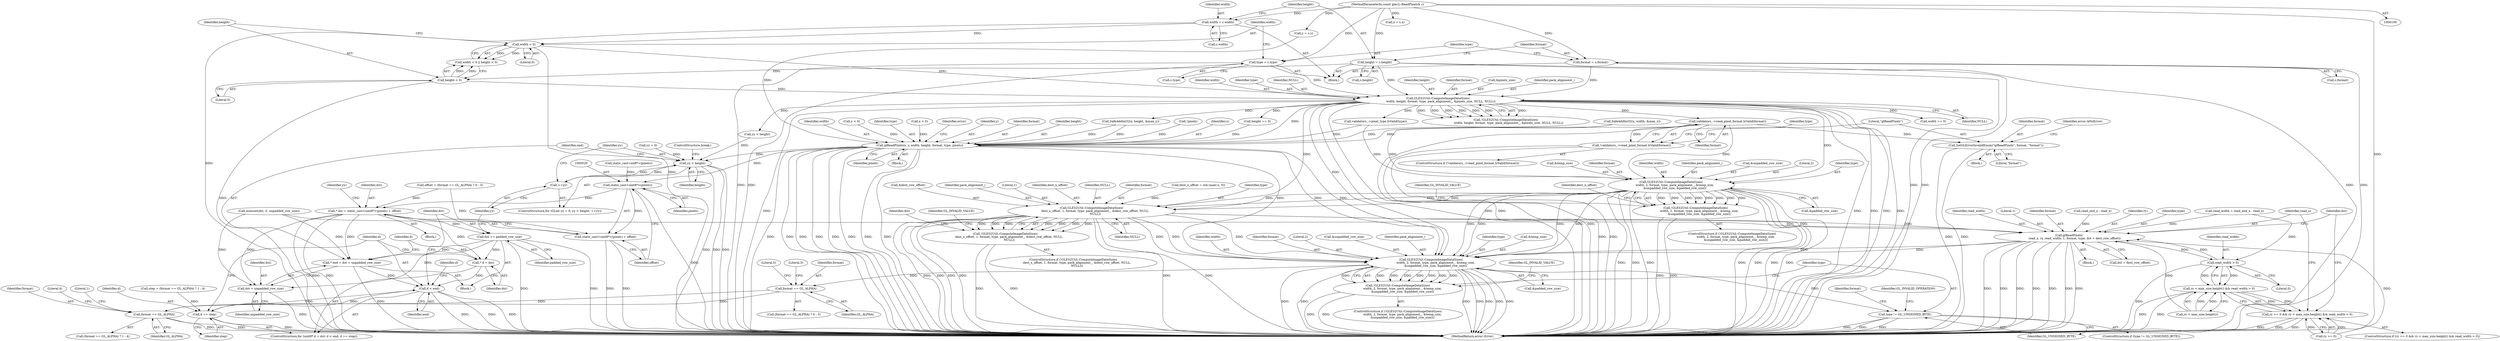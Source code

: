 digraph "0_Chrome_3aad1a37affb1ab70d1897f2b03eb8c077264984_0@API" {
"1000203" [label="(Call,validators_->read_pixel_format.IsValid(format))"];
"1000159" [label="(Call,GLES2Util::ComputeImageDataSizes(\n      width, height, format, type, pack_alignment_, &pixels_size, NULL, NULL))"];
"1000142" [label="(Call,width < 0)"];
"1000117" [label="(Call,width = c.width)"];
"1000102" [label="(MethodParameterIn,const gles2::ReadPixels& c)"];
"1000145" [label="(Call,height < 0)"];
"1000123" [label="(Call,height = c.height)"];
"1000129" [label="(Call,format = c.format)"];
"1000135" [label="(Call,type = c.type)"];
"1000202" [label="(Call,!validators_->read_pixel_format.IsValid(format))"];
"1000206" [label="(Call,SetGLErrorInvalidEnum(\"glReadPixels\", format, \"format\"))"];
"1000292" [label="(Call,GLES2Util::ComputeImageDataSizes(\n        width, 2, format, type, pack_alignment_, &temp_size,\n        &unpadded_row_size, &padded_row_size))"];
"1000291" [label="(Call,!GLES2Util::ComputeImageDataSizes(\n        width, 2, format, type, pack_alignment_, &temp_size,\n        &unpadded_row_size, &padded_row_size))"];
"1000321" [label="(Call,GLES2Util::ComputeImageDataSizes(\n        dest_x_offset, 1, format, type, pack_alignment_, &dest_row_offset, NULL,\n        NULL))"];
"1000320" [label="(Call,!GLES2Util::ComputeImageDataSizes(\n        dest_x_offset, 1, format, type, pack_alignment_, &dest_row_offset, NULL,\n        NULL))"];
"1000398" [label="(Call,glReadPixels(\n            read_x, ry, read_width, 1, format, type, dst + dest_row_offset))"];
"1000394" [label="(Call,read_width > 0)"];
"1000390" [label="(Call,ry < max_size.height() && read_width > 0)"];
"1000386" [label="(Call,ry >= 0 && ry < max_size.height() && read_width > 0)"];
"1000460" [label="(Call,GLES2Util::ComputeImageDataSizes(\n          width, 2, format, type, pack_alignment_, &temp_size,\n          &unpadded_row_size, &padded_row_size))"];
"1000459" [label="(Call,!GLES2Util::ComputeImageDataSizes(\n          width, 2, format, type, pack_alignment_, &temp_size,\n          &unpadded_row_size, &padded_row_size))"];
"1000480" [label="(Call,type != GL_UNSIGNED_BYTE)"];
"1000501" [label="(Call,format == GL_ALPHA)"];
"1000510" [label="(Call,format == GL_ALPHA)"];
"1000413" [label="(Call,glReadPixels(x, y, width, height, format, type, pixels))"];
"1000519" [label="(Call,static_cast<uint8*>(pixels))"];
"1000516" [label="(Call,* dst = static_cast<uint8*>(pixels) + offset)"];
"1000535" [label="(Call,* end = dst + unpadded_row_size)"];
"1000545" [label="(Call,d < end)"];
"1000548" [label="(Call,d += step)"];
"1000537" [label="(Call,dst + unpadded_row_size)"];
"1000542" [label="(Call,* d = dst)"];
"1000556" [label="(Call,dst += padded_row_size)"];
"1000518" [label="(Call,static_cast<uint8*>(pixels) + offset)"];
"1000528" [label="(Call,yy < height)"];
"1000531" [label="(Call,++yy)"];
"1000249" [label="(Call,SafeAddInt32(y, height, &max_y))"];
"1000519" [label="(Call,static_cast<uint8*>(pixels))"];
"1000326" [label="(Identifier,pack_alignment_)"];
"1000482" [label="(Identifier,GL_UNSIGNED_BYTE)"];
"1000391" [label="(Call,ry < max_size.height())"];
"1000117" [label="(Call,width = c.width)"];
"1000401" [label="(Identifier,read_width)"];
"1000509" [label="(Call,(format == GL_ALPHA) ? 1 : 4)"];
"1000243" [label="(Call,SafeAddInt32(x, width, &max_x))"];
"1000464" [label="(Identifier,type)"];
"1000340" [label="(Identifier,dst)"];
"1000547" [label="(Identifier,end)"];
"1000298" [label="(Call,&temp_size)"];
"1000533" [label="(Block,)"];
"1000295" [label="(Identifier,format)"];
"1000402" [label="(Literal,1)"];
"1000526" [label="(Identifier,yy)"];
"1000293" [label="(Identifier,width)"];
"1000207" [label="(Literal,\"glReadPixels\")"];
"1000514" [label="(Literal,4)"];
"1000500" [label="(Call,(format == GL_ALPHA) ? 0 : 3)"];
"1000528" [label="(Call,yy < height)"];
"1000137" [label="(Call,c.type)"];
"1000131" [label="(Call,c.format)"];
"1000485" [label="(Identifier,GL_INVALID_OPERATION)"];
"1000470" [label="(Call,&padded_row_size)"];
"1000505" [label="(Literal,3)"];
"1000161" [label="(Identifier,height)"];
"1000158" [label="(Call,!GLES2Util::ComputeImageDataSizes(\n      width, height, format, type, pack_alignment_, &pixels_size, NULL, NULL))"];
"1000532" [label="(Identifier,yy)"];
"1000313" [label="(Identifier,dest_x_offset)"];
"1000415" [label="(Identifier,y)"];
"1000403" [label="(Identifier,format)"];
"1000330" [label="(Identifier,NULL)"];
"1000491" [label="(Identifier,format)"];
"1000103" [label="(Block,)"];
"1000162" [label="(Identifier,format)"];
"1000517" [label="(Identifier,dst)"];
"1000290" [label="(ControlStructure,if (!GLES2Util::ComputeImageDataSizes(\n        width, 2, format, type, pack_alignment_, &temp_size,\n        &unpadded_row_size, &padded_row_size)))"];
"1000361" [label="(Call,read_end_x - read_x)"];
"1000542" [label="(Call,* d = dst)"];
"1000206" [label="(Call,SetGLErrorInvalidEnum(\"glReadPixels\", format, \"format\"))"];
"1000466" [label="(Call,&temp_size)"];
"1000479" [label="(ControlStructure,if (type != GL_UNSIGNED_BYTE))"];
"1000418" [label="(Identifier,format)"];
"1000502" [label="(Identifier,format)"];
"1000504" [label="(Literal,0)"];
"1000125" [label="(Call,c.height)"];
"1000530" [label="(Identifier,height)"];
"1000102" [label="(MethodParameterIn,const gles2::ReadPixels& c)"];
"1000513" [label="(Literal,1)"];
"1000204" [label="(Identifier,format)"];
"1000302" [label="(Call,&padded_row_size)"];
"1000405" [label="(Call,dst + dest_row_offset)"];
"1000359" [label="(Call,read_width = read_end_x - read_x)"];
"1000461" [label="(Identifier,width)"];
"1000136" [label="(Identifier,type)"];
"1000498" [label="(Call,offset = (format == GL_ALPHA) ? 0 : 3)"];
"1000297" [label="(Identifier,pack_alignment_)"];
"1000144" [label="(Literal,0)"];
"1000205" [label="(Block,)"];
"1000413" [label="(Call,glReadPixels(x, y, width, height, format, type, pixels))"];
"1000118" [label="(Identifier,width)"];
"1000319" [label="(ControlStructure,if (!GLES2Util::ComputeImageDataSizes(\n        dest_x_offset, 1, format, type, pack_alignment_, &dest_row_offset, NULL,\n        NULL)))"];
"1000323" [label="(Literal,1)"];
"1000531" [label="(Call,++yy)"];
"1000536" [label="(Identifier,end)"];
"1000147" [label="(Literal,0)"];
"1000322" [label="(Identifier,dest_x_offset)"];
"1000459" [label="(Call,!GLES2Util::ComputeImageDataSizes(\n          width, 2, format, type, pack_alignment_, &temp_size,\n          &unpadded_row_size, &padded_row_size))"];
"1000159" [label="(Call,GLES2Util::ComputeImageDataSizes(\n      width, height, format, type, pack_alignment_, &pixels_size, NULL, NULL))"];
"1000550" [label="(Identifier,step)"];
"1000546" [label="(Identifier,d)"];
"1000165" [label="(Call,&pixels_size)"];
"1000481" [label="(Identifier,type)"];
"1000535" [label="(Call,* end = dst + unpadded_row_size)"];
"1000201" [label="(ControlStructure,if (!validators_->read_pixel_format.IsValid(format)))"];
"1000209" [label="(Literal,\"format\")"];
"1000329" [label="(Identifier,NULL)"];
"1000164" [label="(Identifier,pack_alignment_)"];
"1000160" [label="(Identifier,width)"];
"1000143" [label="(Identifier,width)"];
"1000521" [label="(Identifier,pixels)"];
"1000386" [label="(Call,ry >= 0 && ry < max_size.height() && read_width > 0)"];
"1000474" [label="(Identifier,GL_INVALID_VALUE)"];
"1000105" [label="(Call,x = c.x)"];
"1000292" [label="(Call,GLES2Util::ComputeImageDataSizes(\n        width, 2, format, type, pack_alignment_, &temp_size,\n        &unpadded_row_size, &padded_row_size))"];
"1000417" [label="(Identifier,height)"];
"1000559" [label="(ControlStructure,break;)"];
"1000324" [label="(Identifier,format)"];
"1000130" [label="(Identifier,format)"];
"1000385" [label="(ControlStructure,if (ry >= 0 && ry < max_size.height() && read_width > 0))"];
"1000529" [label="(Identifier,yy)"];
"1000142" [label="(Call,width < 0)"];
"1000312" [label="(Call,dest_x_offset = std::max(-x, 0))"];
"1000463" [label="(Identifier,format)"];
"1000507" [label="(Call,step = (format == GL_ALPHA) ? 1 : 4)"];
"1000395" [label="(Identifier,read_width)"];
"1000537" [label="(Call,dst + unpadded_row_size)"];
"1000325" [label="(Identifier,type)"];
"1000564" [label="(MethodReturn,error::Error)"];
"1000141" [label="(Call,width < 0 || height < 0)"];
"1000396" [label="(Literal,0)"];
"1000511" [label="(Identifier,format)"];
"1000276" [label="(Call,y < 0)"];
"1000300" [label="(Call,&unpadded_row_size)"];
"1000387" [label="(Call,ry >= 0)"];
"1000129" [label="(Call,format = c.format)"];
"1000516" [label="(Call,* dst = static_cast<uint8*>(pixels) + offset)"];
"1000208" [label="(Identifier,format)"];
"1000320" [label="(Call,!GLES2Util::ComputeImageDataSizes(\n        dest_x_offset, 1, format, type, pack_alignment_, &dest_row_offset, NULL,\n        NULL))"];
"1000548" [label="(Call,d += step)"];
"1000419" [label="(Identifier,type)"];
"1000211" [label="(Identifier,error::kNoError)"];
"1000272" [label="(Call,x < 0)"];
"1000510" [label="(Call,format == GL_ALPHA)"];
"1000294" [label="(Literal,2)"];
"1000400" [label="(Identifier,ry)"];
"1000214" [label="(Call,validators_->pixel_type.IsValid(type))"];
"1000501" [label="(Call,format == GL_ALPHA)"];
"1000203" [label="(Call,validators_->read_pixel_format.IsValid(format))"];
"1000296" [label="(Identifier,type)"];
"1000397" [label="(Block,)"];
"1000462" [label="(Literal,2)"];
"1000202" [label="(Call,!validators_->read_pixel_format.IsValid(format))"];
"1000423" [label="(Identifier,error)"];
"1000460" [label="(Call,GLES2Util::ComputeImageDataSizes(\n          width, 2, format, type, pack_alignment_, &temp_size,\n          &unpadded_row_size, &padded_row_size))"];
"1000549" [label="(Identifier,d)"];
"1000146" [label="(Identifier,height)"];
"1000399" [label="(Identifier,read_x)"];
"1000468" [label="(Call,&unpadded_row_size)"];
"1000420" [label="(Identifier,pixels)"];
"1000327" [label="(Call,&dest_row_offset)"];
"1000503" [label="(Identifier,GL_ALPHA)"];
"1000556" [label="(Call,dst += padded_row_size)"];
"1000496" [label="(Block,)"];
"1000111" [label="(Call,y = c.y)"];
"1000558" [label="(Identifier,padded_row_size)"];
"1000394" [label="(Call,read_width > 0)"];
"1000539" [label="(Identifier,unpadded_row_size)"];
"1000145" [label="(Call,height < 0)"];
"1000291" [label="(Call,!GLES2Util::ComputeImageDataSizes(\n        width, 2, format, type, pack_alignment_, &temp_size,\n        &unpadded_row_size, &padded_row_size))"];
"1000163" [label="(Identifier,type)"];
"1000465" [label="(Identifier,pack_alignment_)"];
"1000557" [label="(Identifier,dst)"];
"1000545" [label="(Call,d < end)"];
"1000167" [label="(Identifier,NULL)"];
"1000333" [label="(Identifier,GL_INVALID_VALUE)"];
"1000554" [label="(Identifier,d)"];
"1000525" [label="(Call,yy = 0)"];
"1000194" [label="(Call,!pixels)"];
"1000225" [label="(Call,width == 0)"];
"1000369" [label="(Call,yy < height)"];
"1000119" [label="(Call,c.width)"];
"1000124" [label="(Identifier,height)"];
"1000512" [label="(Identifier,GL_ALPHA)"];
"1000135" [label="(Call,type = c.type)"];
"1000480" [label="(Call,type != GL_UNSIGNED_BYTE)"];
"1000123" [label="(Call,height = c.height)"];
"1000168" [label="(Identifier,NULL)"];
"1000398" [label="(Call,glReadPixels(\n            read_x, ry, read_width, 1, format, type, dst + dest_row_offset))"];
"1000522" [label="(Identifier,offset)"];
"1000390" [label="(Call,ry < max_size.height() && read_width > 0)"];
"1000306" [label="(Identifier,GL_INVALID_VALUE)"];
"1000540" [label="(ControlStructure,for (uint8* d = dst; d < end; d += step))"];
"1000544" [label="(Identifier,dst)"];
"1000228" [label="(Call,height == 0)"];
"1000458" [label="(ControlStructure,if (!GLES2Util::ComputeImageDataSizes(\n          width, 2, format, type, pack_alignment_, &temp_size,\n          &unpadded_row_size, &padded_row_size)))"];
"1000414" [label="(Identifier,x)"];
"1000543" [label="(Identifier,d)"];
"1000321" [label="(Call,GLES2Util::ComputeImageDataSizes(\n        dest_x_offset, 1, format, type, pack_alignment_, &dest_row_offset, NULL,\n        NULL))"];
"1000404" [label="(Identifier,type)"];
"1000381" [label="(Call,memset(dst, 0, unpadded_row_size))"];
"1000341" [label="(Call,static_cast<int8*>(pixels))"];
"1000518" [label="(Call,static_cast<uint8*>(pixels) + offset)"];
"1000538" [label="(Identifier,dst)"];
"1000523" [label="(ControlStructure,for (GLint yy = 0; yy < height; ++yy))"];
"1000416" [label="(Identifier,width)"];
"1000412" [label="(Block,)"];
"1000409" [label="(Identifier,dst)"];
"1000215" [label="(Identifier,type)"];
"1000203" -> "1000202"  [label="AST: "];
"1000203" -> "1000204"  [label="CFG: "];
"1000204" -> "1000203"  [label="AST: "];
"1000202" -> "1000203"  [label="CFG: "];
"1000203" -> "1000564"  [label="DDG: "];
"1000203" -> "1000202"  [label="DDG: "];
"1000159" -> "1000203"  [label="DDG: "];
"1000203" -> "1000206"  [label="DDG: "];
"1000203" -> "1000292"  [label="DDG: "];
"1000203" -> "1000413"  [label="DDG: "];
"1000159" -> "1000158"  [label="AST: "];
"1000159" -> "1000168"  [label="CFG: "];
"1000160" -> "1000159"  [label="AST: "];
"1000161" -> "1000159"  [label="AST: "];
"1000162" -> "1000159"  [label="AST: "];
"1000163" -> "1000159"  [label="AST: "];
"1000164" -> "1000159"  [label="AST: "];
"1000165" -> "1000159"  [label="AST: "];
"1000167" -> "1000159"  [label="AST: "];
"1000168" -> "1000159"  [label="AST: "];
"1000158" -> "1000159"  [label="CFG: "];
"1000159" -> "1000564"  [label="DDG: "];
"1000159" -> "1000564"  [label="DDG: "];
"1000159" -> "1000564"  [label="DDG: "];
"1000159" -> "1000564"  [label="DDG: "];
"1000159" -> "1000564"  [label="DDG: "];
"1000159" -> "1000564"  [label="DDG: "];
"1000159" -> "1000564"  [label="DDG: "];
"1000159" -> "1000158"  [label="DDG: "];
"1000159" -> "1000158"  [label="DDG: "];
"1000159" -> "1000158"  [label="DDG: "];
"1000159" -> "1000158"  [label="DDG: "];
"1000159" -> "1000158"  [label="DDG: "];
"1000159" -> "1000158"  [label="DDG: "];
"1000159" -> "1000158"  [label="DDG: "];
"1000142" -> "1000159"  [label="DDG: "];
"1000145" -> "1000159"  [label="DDG: "];
"1000123" -> "1000159"  [label="DDG: "];
"1000129" -> "1000159"  [label="DDG: "];
"1000135" -> "1000159"  [label="DDG: "];
"1000159" -> "1000214"  [label="DDG: "];
"1000159" -> "1000225"  [label="DDG: "];
"1000159" -> "1000228"  [label="DDG: "];
"1000159" -> "1000249"  [label="DDG: "];
"1000159" -> "1000292"  [label="DDG: "];
"1000159" -> "1000321"  [label="DDG: "];
"1000159" -> "1000369"  [label="DDG: "];
"1000159" -> "1000413"  [label="DDG: "];
"1000159" -> "1000460"  [label="DDG: "];
"1000142" -> "1000141"  [label="AST: "];
"1000142" -> "1000144"  [label="CFG: "];
"1000143" -> "1000142"  [label="AST: "];
"1000144" -> "1000142"  [label="AST: "];
"1000146" -> "1000142"  [label="CFG: "];
"1000141" -> "1000142"  [label="CFG: "];
"1000142" -> "1000564"  [label="DDG: "];
"1000142" -> "1000141"  [label="DDG: "];
"1000142" -> "1000141"  [label="DDG: "];
"1000117" -> "1000142"  [label="DDG: "];
"1000117" -> "1000103"  [label="AST: "];
"1000117" -> "1000119"  [label="CFG: "];
"1000118" -> "1000117"  [label="AST: "];
"1000119" -> "1000117"  [label="AST: "];
"1000124" -> "1000117"  [label="CFG: "];
"1000117" -> "1000564"  [label="DDG: "];
"1000102" -> "1000117"  [label="DDG: "];
"1000102" -> "1000100"  [label="AST: "];
"1000102" -> "1000564"  [label="DDG: "];
"1000102" -> "1000105"  [label="DDG: "];
"1000102" -> "1000111"  [label="DDG: "];
"1000102" -> "1000123"  [label="DDG: "];
"1000102" -> "1000129"  [label="DDG: "];
"1000102" -> "1000135"  [label="DDG: "];
"1000145" -> "1000141"  [label="AST: "];
"1000145" -> "1000147"  [label="CFG: "];
"1000146" -> "1000145"  [label="AST: "];
"1000147" -> "1000145"  [label="AST: "];
"1000141" -> "1000145"  [label="CFG: "];
"1000145" -> "1000564"  [label="DDG: "];
"1000145" -> "1000141"  [label="DDG: "];
"1000145" -> "1000141"  [label="DDG: "];
"1000123" -> "1000145"  [label="DDG: "];
"1000123" -> "1000103"  [label="AST: "];
"1000123" -> "1000125"  [label="CFG: "];
"1000124" -> "1000123"  [label="AST: "];
"1000125" -> "1000123"  [label="AST: "];
"1000130" -> "1000123"  [label="CFG: "];
"1000123" -> "1000564"  [label="DDG: "];
"1000123" -> "1000564"  [label="DDG: "];
"1000129" -> "1000103"  [label="AST: "];
"1000129" -> "1000131"  [label="CFG: "];
"1000130" -> "1000129"  [label="AST: "];
"1000131" -> "1000129"  [label="AST: "];
"1000136" -> "1000129"  [label="CFG: "];
"1000129" -> "1000564"  [label="DDG: "];
"1000129" -> "1000564"  [label="DDG: "];
"1000135" -> "1000103"  [label="AST: "];
"1000135" -> "1000137"  [label="CFG: "];
"1000136" -> "1000135"  [label="AST: "];
"1000137" -> "1000135"  [label="AST: "];
"1000143" -> "1000135"  [label="CFG: "];
"1000135" -> "1000564"  [label="DDG: "];
"1000135" -> "1000564"  [label="DDG: "];
"1000202" -> "1000201"  [label="AST: "];
"1000207" -> "1000202"  [label="CFG: "];
"1000215" -> "1000202"  [label="CFG: "];
"1000202" -> "1000564"  [label="DDG: "];
"1000202" -> "1000564"  [label="DDG: "];
"1000206" -> "1000205"  [label="AST: "];
"1000206" -> "1000209"  [label="CFG: "];
"1000207" -> "1000206"  [label="AST: "];
"1000208" -> "1000206"  [label="AST: "];
"1000209" -> "1000206"  [label="AST: "];
"1000211" -> "1000206"  [label="CFG: "];
"1000206" -> "1000564"  [label="DDG: "];
"1000206" -> "1000564"  [label="DDG: "];
"1000292" -> "1000291"  [label="AST: "];
"1000292" -> "1000302"  [label="CFG: "];
"1000293" -> "1000292"  [label="AST: "];
"1000294" -> "1000292"  [label="AST: "];
"1000295" -> "1000292"  [label="AST: "];
"1000296" -> "1000292"  [label="AST: "];
"1000297" -> "1000292"  [label="AST: "];
"1000298" -> "1000292"  [label="AST: "];
"1000300" -> "1000292"  [label="AST: "];
"1000302" -> "1000292"  [label="AST: "];
"1000291" -> "1000292"  [label="CFG: "];
"1000292" -> "1000564"  [label="DDG: "];
"1000292" -> "1000564"  [label="DDG: "];
"1000292" -> "1000564"  [label="DDG: "];
"1000292" -> "1000564"  [label="DDG: "];
"1000292" -> "1000564"  [label="DDG: "];
"1000292" -> "1000564"  [label="DDG: "];
"1000292" -> "1000564"  [label="DDG: "];
"1000292" -> "1000291"  [label="DDG: "];
"1000292" -> "1000291"  [label="DDG: "];
"1000292" -> "1000291"  [label="DDG: "];
"1000292" -> "1000291"  [label="DDG: "];
"1000292" -> "1000291"  [label="DDG: "];
"1000292" -> "1000291"  [label="DDG: "];
"1000292" -> "1000291"  [label="DDG: "];
"1000292" -> "1000291"  [label="DDG: "];
"1000243" -> "1000292"  [label="DDG: "];
"1000214" -> "1000292"  [label="DDG: "];
"1000292" -> "1000321"  [label="DDG: "];
"1000292" -> "1000321"  [label="DDG: "];
"1000292" -> "1000321"  [label="DDG: "];
"1000292" -> "1000460"  [label="DDG: "];
"1000292" -> "1000460"  [label="DDG: "];
"1000292" -> "1000460"  [label="DDG: "];
"1000292" -> "1000460"  [label="DDG: "];
"1000291" -> "1000290"  [label="AST: "];
"1000306" -> "1000291"  [label="CFG: "];
"1000313" -> "1000291"  [label="CFG: "];
"1000291" -> "1000564"  [label="DDG: "];
"1000291" -> "1000564"  [label="DDG: "];
"1000321" -> "1000320"  [label="AST: "];
"1000321" -> "1000330"  [label="CFG: "];
"1000322" -> "1000321"  [label="AST: "];
"1000323" -> "1000321"  [label="AST: "];
"1000324" -> "1000321"  [label="AST: "];
"1000325" -> "1000321"  [label="AST: "];
"1000326" -> "1000321"  [label="AST: "];
"1000327" -> "1000321"  [label="AST: "];
"1000329" -> "1000321"  [label="AST: "];
"1000330" -> "1000321"  [label="AST: "];
"1000320" -> "1000321"  [label="CFG: "];
"1000321" -> "1000564"  [label="DDG: "];
"1000321" -> "1000564"  [label="DDG: "];
"1000321" -> "1000564"  [label="DDG: "];
"1000321" -> "1000564"  [label="DDG: "];
"1000321" -> "1000564"  [label="DDG: "];
"1000321" -> "1000564"  [label="DDG: "];
"1000321" -> "1000320"  [label="DDG: "];
"1000321" -> "1000320"  [label="DDG: "];
"1000321" -> "1000320"  [label="DDG: "];
"1000321" -> "1000320"  [label="DDG: "];
"1000321" -> "1000320"  [label="DDG: "];
"1000321" -> "1000320"  [label="DDG: "];
"1000321" -> "1000320"  [label="DDG: "];
"1000312" -> "1000321"  [label="DDG: "];
"1000321" -> "1000398"  [label="DDG: "];
"1000321" -> "1000398"  [label="DDG: "];
"1000321" -> "1000460"  [label="DDG: "];
"1000321" -> "1000460"  [label="DDG: "];
"1000321" -> "1000460"  [label="DDG: "];
"1000320" -> "1000319"  [label="AST: "];
"1000333" -> "1000320"  [label="CFG: "];
"1000340" -> "1000320"  [label="CFG: "];
"1000320" -> "1000564"  [label="DDG: "];
"1000320" -> "1000564"  [label="DDG: "];
"1000398" -> "1000397"  [label="AST: "];
"1000398" -> "1000405"  [label="CFG: "];
"1000399" -> "1000398"  [label="AST: "];
"1000400" -> "1000398"  [label="AST: "];
"1000401" -> "1000398"  [label="AST: "];
"1000402" -> "1000398"  [label="AST: "];
"1000403" -> "1000398"  [label="AST: "];
"1000404" -> "1000398"  [label="AST: "];
"1000405" -> "1000398"  [label="AST: "];
"1000409" -> "1000398"  [label="CFG: "];
"1000398" -> "1000564"  [label="DDG: "];
"1000398" -> "1000564"  [label="DDG: "];
"1000398" -> "1000564"  [label="DDG: "];
"1000398" -> "1000564"  [label="DDG: "];
"1000398" -> "1000564"  [label="DDG: "];
"1000398" -> "1000564"  [label="DDG: "];
"1000398" -> "1000564"  [label="DDG: "];
"1000398" -> "1000394"  [label="DDG: "];
"1000361" -> "1000398"  [label="DDG: "];
"1000391" -> "1000398"  [label="DDG: "];
"1000387" -> "1000398"  [label="DDG: "];
"1000359" -> "1000398"  [label="DDG: "];
"1000394" -> "1000398"  [label="DDG: "];
"1000381" -> "1000398"  [label="DDG: "];
"1000398" -> "1000460"  [label="DDG: "];
"1000398" -> "1000460"  [label="DDG: "];
"1000394" -> "1000390"  [label="AST: "];
"1000394" -> "1000396"  [label="CFG: "];
"1000395" -> "1000394"  [label="AST: "];
"1000396" -> "1000394"  [label="AST: "];
"1000390" -> "1000394"  [label="CFG: "];
"1000394" -> "1000564"  [label="DDG: "];
"1000394" -> "1000390"  [label="DDG: "];
"1000394" -> "1000390"  [label="DDG: "];
"1000359" -> "1000394"  [label="DDG: "];
"1000390" -> "1000386"  [label="AST: "];
"1000390" -> "1000391"  [label="CFG: "];
"1000391" -> "1000390"  [label="AST: "];
"1000386" -> "1000390"  [label="CFG: "];
"1000390" -> "1000564"  [label="DDG: "];
"1000390" -> "1000564"  [label="DDG: "];
"1000390" -> "1000386"  [label="DDG: "];
"1000390" -> "1000386"  [label="DDG: "];
"1000391" -> "1000390"  [label="DDG: "];
"1000391" -> "1000390"  [label="DDG: "];
"1000386" -> "1000385"  [label="AST: "];
"1000386" -> "1000387"  [label="CFG: "];
"1000387" -> "1000386"  [label="AST: "];
"1000399" -> "1000386"  [label="CFG: "];
"1000409" -> "1000386"  [label="CFG: "];
"1000386" -> "1000564"  [label="DDG: "];
"1000386" -> "1000564"  [label="DDG: "];
"1000386" -> "1000564"  [label="DDG: "];
"1000387" -> "1000386"  [label="DDG: "];
"1000387" -> "1000386"  [label="DDG: "];
"1000460" -> "1000459"  [label="AST: "];
"1000460" -> "1000470"  [label="CFG: "];
"1000461" -> "1000460"  [label="AST: "];
"1000462" -> "1000460"  [label="AST: "];
"1000463" -> "1000460"  [label="AST: "];
"1000464" -> "1000460"  [label="AST: "];
"1000465" -> "1000460"  [label="AST: "];
"1000466" -> "1000460"  [label="AST: "];
"1000468" -> "1000460"  [label="AST: "];
"1000470" -> "1000460"  [label="AST: "];
"1000459" -> "1000460"  [label="CFG: "];
"1000460" -> "1000564"  [label="DDG: "];
"1000460" -> "1000564"  [label="DDG: "];
"1000460" -> "1000564"  [label="DDG: "];
"1000460" -> "1000564"  [label="DDG: "];
"1000460" -> "1000564"  [label="DDG: "];
"1000460" -> "1000564"  [label="DDG: "];
"1000460" -> "1000564"  [label="DDG: "];
"1000460" -> "1000459"  [label="DDG: "];
"1000460" -> "1000459"  [label="DDG: "];
"1000460" -> "1000459"  [label="DDG: "];
"1000460" -> "1000459"  [label="DDG: "];
"1000460" -> "1000459"  [label="DDG: "];
"1000460" -> "1000459"  [label="DDG: "];
"1000460" -> "1000459"  [label="DDG: "];
"1000460" -> "1000459"  [label="DDG: "];
"1000413" -> "1000460"  [label="DDG: "];
"1000413" -> "1000460"  [label="DDG: "];
"1000413" -> "1000460"  [label="DDG: "];
"1000460" -> "1000480"  [label="DDG: "];
"1000460" -> "1000501"  [label="DDG: "];
"1000459" -> "1000458"  [label="AST: "];
"1000474" -> "1000459"  [label="CFG: "];
"1000481" -> "1000459"  [label="CFG: "];
"1000459" -> "1000564"  [label="DDG: "];
"1000459" -> "1000564"  [label="DDG: "];
"1000480" -> "1000479"  [label="AST: "];
"1000480" -> "1000482"  [label="CFG: "];
"1000481" -> "1000480"  [label="AST: "];
"1000482" -> "1000480"  [label="AST: "];
"1000485" -> "1000480"  [label="CFG: "];
"1000491" -> "1000480"  [label="CFG: "];
"1000480" -> "1000564"  [label="DDG: "];
"1000480" -> "1000564"  [label="DDG: "];
"1000480" -> "1000564"  [label="DDG: "];
"1000501" -> "1000500"  [label="AST: "];
"1000501" -> "1000503"  [label="CFG: "];
"1000502" -> "1000501"  [label="AST: "];
"1000503" -> "1000501"  [label="AST: "];
"1000504" -> "1000501"  [label="CFG: "];
"1000505" -> "1000501"  [label="CFG: "];
"1000501" -> "1000510"  [label="DDG: "];
"1000501" -> "1000510"  [label="DDG: "];
"1000510" -> "1000509"  [label="AST: "];
"1000510" -> "1000512"  [label="CFG: "];
"1000511" -> "1000510"  [label="AST: "];
"1000512" -> "1000510"  [label="AST: "];
"1000513" -> "1000510"  [label="CFG: "];
"1000514" -> "1000510"  [label="CFG: "];
"1000510" -> "1000564"  [label="DDG: "];
"1000510" -> "1000564"  [label="DDG: "];
"1000413" -> "1000412"  [label="AST: "];
"1000413" -> "1000420"  [label="CFG: "];
"1000414" -> "1000413"  [label="AST: "];
"1000415" -> "1000413"  [label="AST: "];
"1000416" -> "1000413"  [label="AST: "];
"1000417" -> "1000413"  [label="AST: "];
"1000418" -> "1000413"  [label="AST: "];
"1000419" -> "1000413"  [label="AST: "];
"1000420" -> "1000413"  [label="AST: "];
"1000423" -> "1000413"  [label="CFG: "];
"1000413" -> "1000564"  [label="DDG: "];
"1000413" -> "1000564"  [label="DDG: "];
"1000413" -> "1000564"  [label="DDG: "];
"1000413" -> "1000564"  [label="DDG: "];
"1000413" -> "1000564"  [label="DDG: "];
"1000413" -> "1000564"  [label="DDG: "];
"1000413" -> "1000564"  [label="DDG: "];
"1000413" -> "1000564"  [label="DDG: "];
"1000272" -> "1000413"  [label="DDG: "];
"1000111" -> "1000413"  [label="DDG: "];
"1000276" -> "1000413"  [label="DDG: "];
"1000249" -> "1000413"  [label="DDG: "];
"1000249" -> "1000413"  [label="DDG: "];
"1000243" -> "1000413"  [label="DDG: "];
"1000228" -> "1000413"  [label="DDG: "];
"1000214" -> "1000413"  [label="DDG: "];
"1000194" -> "1000413"  [label="DDG: "];
"1000413" -> "1000519"  [label="DDG: "];
"1000413" -> "1000528"  [label="DDG: "];
"1000519" -> "1000518"  [label="AST: "];
"1000519" -> "1000521"  [label="CFG: "];
"1000520" -> "1000519"  [label="AST: "];
"1000521" -> "1000519"  [label="AST: "];
"1000522" -> "1000519"  [label="CFG: "];
"1000519" -> "1000564"  [label="DDG: "];
"1000519" -> "1000516"  [label="DDG: "];
"1000519" -> "1000518"  [label="DDG: "];
"1000341" -> "1000519"  [label="DDG: "];
"1000516" -> "1000496"  [label="AST: "];
"1000516" -> "1000518"  [label="CFG: "];
"1000517" -> "1000516"  [label="AST: "];
"1000518" -> "1000516"  [label="AST: "];
"1000526" -> "1000516"  [label="CFG: "];
"1000516" -> "1000564"  [label="DDG: "];
"1000516" -> "1000564"  [label="DDG: "];
"1000498" -> "1000516"  [label="DDG: "];
"1000516" -> "1000535"  [label="DDG: "];
"1000516" -> "1000537"  [label="DDG: "];
"1000516" -> "1000542"  [label="DDG: "];
"1000516" -> "1000556"  [label="DDG: "];
"1000535" -> "1000533"  [label="AST: "];
"1000535" -> "1000537"  [label="CFG: "];
"1000536" -> "1000535"  [label="AST: "];
"1000537" -> "1000535"  [label="AST: "];
"1000543" -> "1000535"  [label="CFG: "];
"1000535" -> "1000564"  [label="DDG: "];
"1000556" -> "1000535"  [label="DDG: "];
"1000381" -> "1000535"  [label="DDG: "];
"1000535" -> "1000545"  [label="DDG: "];
"1000545" -> "1000540"  [label="AST: "];
"1000545" -> "1000547"  [label="CFG: "];
"1000546" -> "1000545"  [label="AST: "];
"1000547" -> "1000545"  [label="AST: "];
"1000554" -> "1000545"  [label="CFG: "];
"1000557" -> "1000545"  [label="CFG: "];
"1000545" -> "1000564"  [label="DDG: "];
"1000545" -> "1000564"  [label="DDG: "];
"1000545" -> "1000564"  [label="DDG: "];
"1000542" -> "1000545"  [label="DDG: "];
"1000548" -> "1000545"  [label="DDG: "];
"1000545" -> "1000548"  [label="DDG: "];
"1000548" -> "1000540"  [label="AST: "];
"1000548" -> "1000550"  [label="CFG: "];
"1000549" -> "1000548"  [label="AST: "];
"1000550" -> "1000548"  [label="AST: "];
"1000546" -> "1000548"  [label="CFG: "];
"1000548" -> "1000564"  [label="DDG: "];
"1000507" -> "1000548"  [label="DDG: "];
"1000537" -> "1000539"  [label="CFG: "];
"1000538" -> "1000537"  [label="AST: "];
"1000539" -> "1000537"  [label="AST: "];
"1000537" -> "1000564"  [label="DDG: "];
"1000556" -> "1000537"  [label="DDG: "];
"1000381" -> "1000537"  [label="DDG: "];
"1000542" -> "1000540"  [label="AST: "];
"1000542" -> "1000544"  [label="CFG: "];
"1000543" -> "1000542"  [label="AST: "];
"1000544" -> "1000542"  [label="AST: "];
"1000546" -> "1000542"  [label="CFG: "];
"1000556" -> "1000542"  [label="DDG: "];
"1000556" -> "1000533"  [label="AST: "];
"1000556" -> "1000558"  [label="CFG: "];
"1000557" -> "1000556"  [label="AST: "];
"1000558" -> "1000556"  [label="AST: "];
"1000532" -> "1000556"  [label="CFG: "];
"1000556" -> "1000564"  [label="DDG: "];
"1000556" -> "1000564"  [label="DDG: "];
"1000518" -> "1000522"  [label="CFG: "];
"1000522" -> "1000518"  [label="AST: "];
"1000518" -> "1000564"  [label="DDG: "];
"1000518" -> "1000564"  [label="DDG: "];
"1000498" -> "1000518"  [label="DDG: "];
"1000528" -> "1000523"  [label="AST: "];
"1000528" -> "1000530"  [label="CFG: "];
"1000529" -> "1000528"  [label="AST: "];
"1000530" -> "1000528"  [label="AST: "];
"1000536" -> "1000528"  [label="CFG: "];
"1000559" -> "1000528"  [label="CFG: "];
"1000528" -> "1000564"  [label="DDG: "];
"1000528" -> "1000564"  [label="DDG: "];
"1000528" -> "1000564"  [label="DDG: "];
"1000525" -> "1000528"  [label="DDG: "];
"1000531" -> "1000528"  [label="DDG: "];
"1000369" -> "1000528"  [label="DDG: "];
"1000528" -> "1000531"  [label="DDG: "];
"1000531" -> "1000523"  [label="AST: "];
"1000531" -> "1000532"  [label="CFG: "];
"1000532" -> "1000531"  [label="AST: "];
"1000529" -> "1000531"  [label="CFG: "];
}
